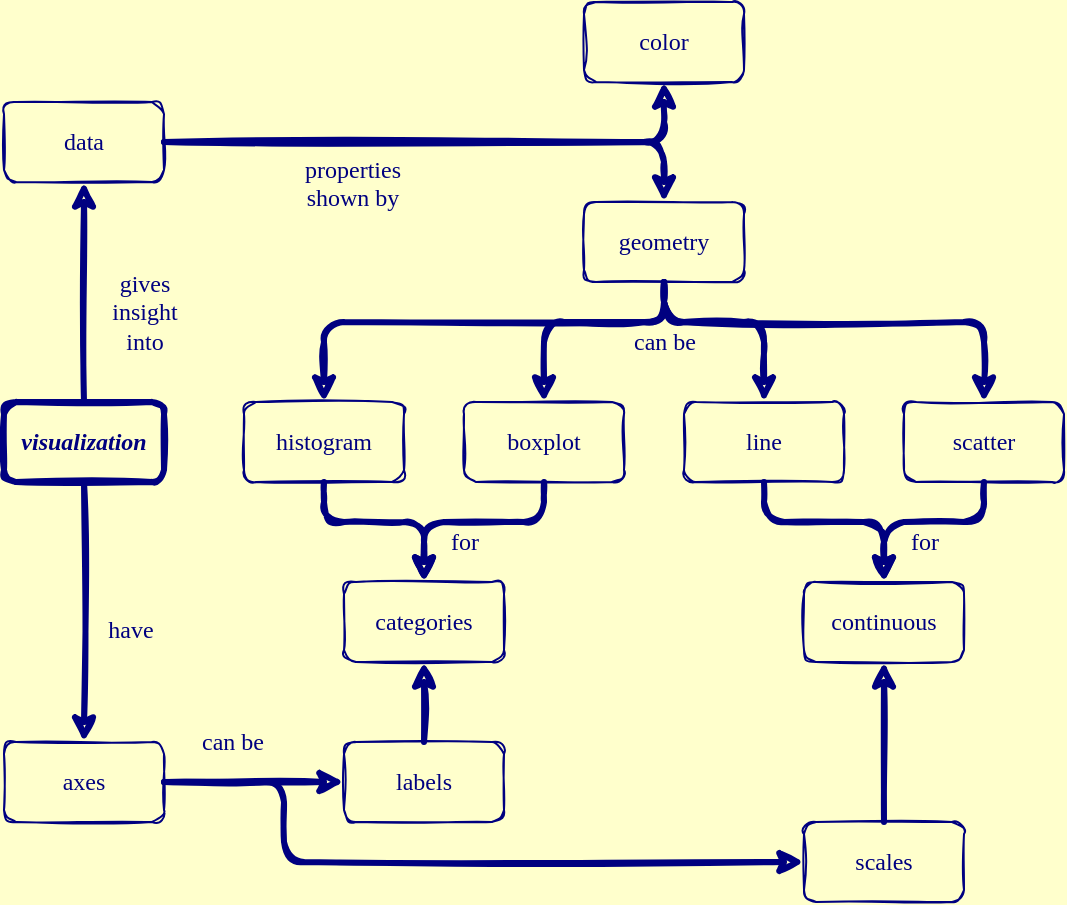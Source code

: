 <mxfile version="13.6.2" type="device"><diagram name="Page-1" id="42789a77-a242-8287-6e28-9cd8cfd52e62"><mxGraphModel dx="946" dy="680" grid="1" gridSize="10" guides="1" tooltips="1" connect="1" arrows="1" fold="1" page="1" pageScale="1" pageWidth="1100" pageHeight="850" background="#FFFFCC" math="0" shadow="0"><root><mxCell id="0"/><mxCell id="1" parent="0"/><mxCell id="02z_vxr1TSbZPnFrDk6E-10" value="properties&lt;br style=&quot;font-size: 12px;&quot;&gt;shown by" style="endArrow=classic;html=1;strokeWidth=3;verticalAlign=top;fontSize=12;labelBackgroundColor=#FFFFCC;fontFamily=Comic Sans MS;align=center;exitX=1;exitY=0.5;exitDx=0;exitDy=0;fontColor=#000080;strokeColor=#000080;entryX=0.5;entryY=0;entryDx=0;entryDy=0;sketch=1;" parent="1" source="PwNoDtCA9NBFFAtqHUVJ-1" target="PwNoDtCA9NBFFAtqHUVJ-2" edge="1"><mxGeometry x="-0.333" width="50" height="50" relative="1" as="geometry"><mxPoint x="50" y="190" as="sourcePoint"/><mxPoint x="40" y="150" as="targetPoint"/><Array as="points"><mxPoint x="370" y="110"/></Array><mxPoint as="offset"/></mxGeometry></mxCell><mxCell id="02z_vxr1TSbZPnFrDk6E-22" value="&lt;font style=&quot;font-size: 12px;&quot;&gt;gives&lt;br style=&quot;font-size: 12px;&quot;&gt;insight&lt;br style=&quot;font-size: 12px;&quot;&gt;into&lt;/font&gt;" style="endArrow=classic;html=1;strokeWidth=3;verticalAlign=top;fontSize=12;labelBackgroundColor=#FFFFCC;fontFamily=Comic Sans MS;align=center;entryX=0.5;entryY=1;entryDx=0;entryDy=0;fontColor=#000080;strokeColor=#000080;exitX=0.5;exitY=0;exitDx=0;exitDy=0;sketch=1;" parent="1" source="02z_vxr1TSbZPnFrDk6E-2" target="PwNoDtCA9NBFFAtqHUVJ-1" edge="1"><mxGeometry x="0.333" y="-30" width="50" height="50" relative="1" as="geometry"><mxPoint x="190" y="230" as="sourcePoint"/><mxPoint x="160" y="260" as="targetPoint"/><Array as="points"/><mxPoint as="offset"/></mxGeometry></mxCell><mxCell id="02z_vxr1TSbZPnFrDk6E-2" value="&lt;i&gt;&lt;b&gt;visualization&lt;/b&gt;&lt;/i&gt;" style="rounded=1;whiteSpace=wrap;html=1;fontSize=12;fontFamily=Comic Sans MS;fillColor=none;labelBackgroundColor=#FFFFCC;fontColor=#000080;strokeColor=#000080;sketch=1;strokeWidth=3;" parent="1" vertex="1"><mxGeometry x="40" y="240" width="80" height="40" as="geometry"/></mxCell><mxCell id="PwNoDtCA9NBFFAtqHUVJ-1" value="data" style="rounded=1;whiteSpace=wrap;html=1;fontSize=12;fontFamily=Comic Sans MS;fillColor=none;labelBackgroundColor=#FFFFCC;fontColor=#000080;strokeColor=#000080;sketch=1;" vertex="1" parent="1"><mxGeometry x="40" y="90" width="80" height="40" as="geometry"/></mxCell><mxCell id="PwNoDtCA9NBFFAtqHUVJ-3" value="color" style="rounded=1;whiteSpace=wrap;html=1;fontSize=12;fontFamily=Comic Sans MS;fillColor=none;labelBackgroundColor=#FFFFCC;fontColor=#000080;strokeColor=#000080;sketch=1;" vertex="1" parent="1"><mxGeometry x="330" y="40" width="80" height="40" as="geometry"/></mxCell><mxCell id="PwNoDtCA9NBFFAtqHUVJ-4" value="" style="endArrow=classic;html=1;strokeWidth=3;verticalAlign=top;fontSize=12;labelBackgroundColor=#FFFFCC;fontFamily=Comic Sans MS;align=center;fontColor=#000080;strokeColor=#000080;entryX=0.5;entryY=1;entryDx=0;entryDy=0;exitX=1;exitY=0.5;exitDx=0;exitDy=0;sketch=1;" edge="1" parent="1" source="PwNoDtCA9NBFFAtqHUVJ-1" target="PwNoDtCA9NBFFAtqHUVJ-3"><mxGeometry x="-0.429" width="50" height="50" relative="1" as="geometry"><mxPoint x="240" y="120" as="sourcePoint"/><mxPoint x="280" y="260" as="targetPoint"/><Array as="points"><mxPoint x="370" y="110"/></Array><mxPoint as="offset"/></mxGeometry></mxCell><mxCell id="PwNoDtCA9NBFFAtqHUVJ-5" value="axes" style="rounded=1;whiteSpace=wrap;html=1;fontSize=12;fontFamily=Comic Sans MS;fillColor=none;labelBackgroundColor=#FFFFCC;fontColor=#000080;strokeColor=#000080;sketch=1;" vertex="1" parent="1"><mxGeometry x="40" y="410" width="80" height="40" as="geometry"/></mxCell><mxCell id="PwNoDtCA9NBFFAtqHUVJ-6" value="categories" style="rounded=1;whiteSpace=wrap;html=1;fontSize=12;fontFamily=Comic Sans MS;fillColor=none;labelBackgroundColor=#FFFFCC;fontColor=#000080;strokeColor=#000080;sketch=1;" vertex="1" parent="1"><mxGeometry x="210" y="330" width="80" height="40" as="geometry"/></mxCell><mxCell id="PwNoDtCA9NBFFAtqHUVJ-7" value="continuous" style="rounded=1;whiteSpace=wrap;html=1;fontSize=12;fontFamily=Comic Sans MS;fillColor=none;labelBackgroundColor=#FFFFCC;fontColor=#000080;strokeColor=#000080;sketch=1;" vertex="1" parent="1"><mxGeometry x="440" y="330" width="80" height="40" as="geometry"/></mxCell><mxCell id="PwNoDtCA9NBFFAtqHUVJ-8" value="labels" style="rounded=1;whiteSpace=wrap;html=1;fontSize=12;fontFamily=Comic Sans MS;fillColor=none;labelBackgroundColor=#FFFFCC;fontColor=#000080;strokeColor=#000080;sketch=1;" vertex="1" parent="1"><mxGeometry x="210" y="410" width="80" height="40" as="geometry"/></mxCell><mxCell id="PwNoDtCA9NBFFAtqHUVJ-9" value="scales" style="rounded=1;whiteSpace=wrap;html=1;fontSize=12;fontFamily=Comic Sans MS;fillColor=none;labelBackgroundColor=#FFFFCC;fontColor=#000080;strokeColor=#000080;sketch=1;" vertex="1" parent="1"><mxGeometry x="440" y="450" width="80" height="40" as="geometry"/></mxCell><mxCell id="PwNoDtCA9NBFFAtqHUVJ-12" value="&lt;font style=&quot;font-size: 12px;&quot;&gt;have&lt;/font&gt;" style="endArrow=classic;html=1;strokeWidth=3;verticalAlign=top;fontSize=12;labelBackgroundColor=#FFFFCC;fontFamily=Comic Sans MS;align=center;entryX=0.5;entryY=0;entryDx=0;entryDy=0;fontColor=#000080;strokeColor=#000080;exitX=0.5;exitY=1;exitDx=0;exitDy=0;sketch=1;" edge="1" parent="1" source="02z_vxr1TSbZPnFrDk6E-2" target="PwNoDtCA9NBFFAtqHUVJ-5"><mxGeometry x="-0.082" y="23" width="50" height="50" relative="1" as="geometry"><mxPoint x="280" y="100" as="sourcePoint"/><mxPoint x="320" y="140" as="targetPoint"/><Array as="points"/><mxPoint as="offset"/></mxGeometry></mxCell><mxCell id="PwNoDtCA9NBFFAtqHUVJ-2" value="geometry" style="rounded=1;whiteSpace=wrap;html=1;fontSize=12;fontFamily=Comic Sans MS;fillColor=none;labelBackgroundColor=#FFFFCC;fontColor=#000080;strokeColor=#000080;sketch=1;" vertex="1" parent="1"><mxGeometry x="330" y="140" width="80" height="40" as="geometry"/></mxCell><mxCell id="PwNoDtCA9NBFFAtqHUVJ-16" value="histogram" style="rounded=1;whiteSpace=wrap;html=1;fontSize=12;fontFamily=Comic Sans MS;fillColor=none;labelBackgroundColor=#FFFFCC;fontColor=#000080;strokeColor=#000080;sketch=1;" vertex="1" parent="1"><mxGeometry x="160" y="240" width="80" height="40" as="geometry"/></mxCell><mxCell id="PwNoDtCA9NBFFAtqHUVJ-17" value="scatter" style="rounded=1;whiteSpace=wrap;html=1;fontSize=12;fontFamily=Comic Sans MS;fillColor=none;labelBackgroundColor=#FFFFCC;fontColor=#000080;strokeColor=#000080;sketch=1;" vertex="1" parent="1"><mxGeometry x="490" y="240" width="80" height="40" as="geometry"/></mxCell><mxCell id="PwNoDtCA9NBFFAtqHUVJ-18" value="line" style="rounded=1;whiteSpace=wrap;html=1;fontSize=12;fontFamily=Comic Sans MS;fillColor=none;labelBackgroundColor=#FFFFCC;fontColor=#000080;strokeColor=#000080;sketch=1;" vertex="1" parent="1"><mxGeometry x="380" y="240" width="80" height="40" as="geometry"/></mxCell><mxCell id="PwNoDtCA9NBFFAtqHUVJ-19" value="boxplot" style="rounded=1;whiteSpace=wrap;html=1;fontSize=12;fontFamily=Comic Sans MS;fillColor=none;labelBackgroundColor=#FFFFCC;fontColor=#000080;strokeColor=#000080;sketch=1;" vertex="1" parent="1"><mxGeometry x="270" y="240" width="80" height="40" as="geometry"/></mxCell><mxCell id="PwNoDtCA9NBFFAtqHUVJ-20" value="" style="endArrow=classic;html=1;exitX=1;exitY=0.5;exitDx=0;exitDy=0;entryX=0;entryY=0.5;entryDx=0;entryDy=0;sketch=1;fontFamily=Comic Sans MS;fontSize=12;strokeColor=#000080;strokeWidth=3;labelBackgroundColor=#FFFFCC;" edge="1" parent="1" source="PwNoDtCA9NBFFAtqHUVJ-5" target="PwNoDtCA9NBFFAtqHUVJ-8"><mxGeometry width="50" height="50" relative="1" as="geometry"><mxPoint x="300" y="260" as="sourcePoint"/><mxPoint x="350" y="210" as="targetPoint"/></mxGeometry></mxCell><mxCell id="PwNoDtCA9NBFFAtqHUVJ-21" value="" style="endArrow=classic;html=1;exitX=1;exitY=0.5;exitDx=0;exitDy=0;entryX=0;entryY=0.5;entryDx=0;entryDy=0;sketch=1;fontFamily=Comic Sans MS;fontSize=12;strokeColor=#000080;strokeWidth=3;labelBackgroundColor=#FFFFCC;" edge="1" parent="1" source="PwNoDtCA9NBFFAtqHUVJ-5" target="PwNoDtCA9NBFFAtqHUVJ-9"><mxGeometry width="50" height="50" relative="1" as="geometry"><mxPoint x="140" y="440" as="sourcePoint"/><mxPoint x="190" y="440" as="targetPoint"/><Array as="points"><mxPoint x="180" y="430"/><mxPoint x="180" y="470"/></Array></mxGeometry></mxCell><mxCell id="PwNoDtCA9NBFFAtqHUVJ-35" value="&lt;font color=&quot;#000080&quot; style=&quot;&quot;&gt;can be&lt;/font&gt;" style="edgeLabel;html=1;align=center;verticalAlign=middle;resizable=0;points=[];fontSize=12;fontFamily=Comic Sans MS;labelBackgroundColor=#FFFFCC;" vertex="1" connectable="0" parent="PwNoDtCA9NBFFAtqHUVJ-21"><mxGeometry x="-0.811" y="-1" relative="1" as="geometry"><mxPoint y="-21" as="offset"/></mxGeometry></mxCell><mxCell id="PwNoDtCA9NBFFAtqHUVJ-22" value="" style="endArrow=classic;html=1;exitX=0.5;exitY=0;exitDx=0;exitDy=0;entryX=0.5;entryY=1;entryDx=0;entryDy=0;sketch=1;fontFamily=Comic Sans MS;fontSize=12;strokeWidth=3;strokeColor=#000080;labelBackgroundColor=#FFFFCC;" edge="1" parent="1" source="PwNoDtCA9NBFFAtqHUVJ-8" target="PwNoDtCA9NBFFAtqHUVJ-6"><mxGeometry width="50" height="50" relative="1" as="geometry"><mxPoint x="300" y="260" as="sourcePoint"/><mxPoint x="350" y="210" as="targetPoint"/></mxGeometry></mxCell><mxCell id="PwNoDtCA9NBFFAtqHUVJ-23" value="" style="endArrow=classic;html=1;exitX=0.5;exitY=0;exitDx=0;exitDy=0;entryX=0.5;entryY=1;entryDx=0;entryDy=0;sketch=1;fontFamily=Comic Sans MS;fontSize=12;strokeColor=#000080;strokeWidth=3;labelBackgroundColor=#FFFFCC;" edge="1" parent="1" source="PwNoDtCA9NBFFAtqHUVJ-9" target="PwNoDtCA9NBFFAtqHUVJ-7"><mxGeometry width="50" height="50" relative="1" as="geometry"><mxPoint x="350" y="420" as="sourcePoint"/><mxPoint x="350" y="380" as="targetPoint"/></mxGeometry></mxCell><mxCell id="PwNoDtCA9NBFFAtqHUVJ-24" value="" style="endArrow=classic;html=1;exitX=0.5;exitY=1;exitDx=0;exitDy=0;entryX=0.5;entryY=0;entryDx=0;entryDy=0;sketch=1;fontFamily=Comic Sans MS;fontSize=12;strokeColor=#000080;strokeWidth=3;labelBackgroundColor=#FFFFCC;" edge="1" parent="1" source="PwNoDtCA9NBFFAtqHUVJ-16" target="PwNoDtCA9NBFFAtqHUVJ-6"><mxGeometry width="50" height="50" relative="1" as="geometry"><mxPoint x="260" y="420" as="sourcePoint"/><mxPoint x="260" y="380" as="targetPoint"/><Array as="points"><mxPoint x="200" y="300"/><mxPoint x="250" y="300"/></Array></mxGeometry></mxCell><mxCell id="PwNoDtCA9NBFFAtqHUVJ-25" value="" style="endArrow=classic;html=1;exitX=0.5;exitY=1;exitDx=0;exitDy=0;entryX=0.5;entryY=0;entryDx=0;entryDy=0;sketch=1;fontFamily=Comic Sans MS;fontSize=12;strokeColor=#000080;strokeWidth=3;labelBackgroundColor=#FFFFCC;" edge="1" parent="1" source="PwNoDtCA9NBFFAtqHUVJ-19" target="PwNoDtCA9NBFFAtqHUVJ-6"><mxGeometry width="50" height="50" relative="1" as="geometry"><mxPoint x="210" y="280" as="sourcePoint"/><mxPoint x="260" y="340" as="targetPoint"/><Array as="points"><mxPoint x="310" y="300"/><mxPoint x="250" y="300"/></Array></mxGeometry></mxCell><mxCell id="PwNoDtCA9NBFFAtqHUVJ-33" value="&lt;font color=&quot;#000080&quot; style=&quot;&quot;&gt;for&lt;/font&gt;" style="edgeLabel;html=1;align=center;verticalAlign=middle;resizable=0;points=[];fontSize=12;fontFamily=Comic Sans MS;labelBackgroundColor=#FFFFCC;" vertex="1" connectable="0" parent="PwNoDtCA9NBFFAtqHUVJ-25"><mxGeometry x="-0.164" y="3" relative="1" as="geometry"><mxPoint x="-14" y="7" as="offset"/></mxGeometry></mxCell><mxCell id="PwNoDtCA9NBFFAtqHUVJ-26" value="" style="endArrow=classic;html=1;exitX=0.5;exitY=1;exitDx=0;exitDy=0;entryX=0.5;entryY=0;entryDx=0;entryDy=0;sketch=1;fontFamily=Comic Sans MS;fontSize=12;strokeColor=#000080;strokeWidth=3;labelBackgroundColor=#FFFFCC;" edge="1" parent="1" source="PwNoDtCA9NBFFAtqHUVJ-18" target="PwNoDtCA9NBFFAtqHUVJ-7"><mxGeometry width="50" height="50" relative="1" as="geometry"><mxPoint x="320" y="280" as="sourcePoint"/><mxPoint x="260" y="340" as="targetPoint"/><Array as="points"><mxPoint x="420" y="300"/><mxPoint x="480" y="300"/></Array></mxGeometry></mxCell><mxCell id="PwNoDtCA9NBFFAtqHUVJ-27" value="" style="endArrow=classic;html=1;exitX=0.5;exitY=1;exitDx=0;exitDy=0;entryX=0.5;entryY=0;entryDx=0;entryDy=0;sketch=1;fontFamily=Comic Sans MS;fontSize=12;strokeColor=#000080;strokeWidth=3;labelBackgroundColor=#FFFFCC;" edge="1" parent="1" source="PwNoDtCA9NBFFAtqHUVJ-17" target="PwNoDtCA9NBFFAtqHUVJ-7"><mxGeometry width="50" height="50" relative="1" as="geometry"><mxPoint x="430" y="280" as="sourcePoint"/><mxPoint x="490" y="340" as="targetPoint"/><Array as="points"><mxPoint x="530" y="300"/><mxPoint x="480" y="300"/></Array></mxGeometry></mxCell><mxCell id="PwNoDtCA9NBFFAtqHUVJ-34" value="&lt;span style=&quot;&quot;&gt;&lt;font color=&quot;#000080&quot;&gt;for&lt;/font&gt;&lt;/span&gt;" style="edgeLabel;html=1;align=center;verticalAlign=middle;resizable=0;points=[];fontSize=12;fontFamily=Comic Sans MS;labelBackgroundColor=#FFFFCC;" vertex="1" connectable="0" parent="PwNoDtCA9NBFFAtqHUVJ-27"><mxGeometry x="-0.2" y="-2" relative="1" as="geometry"><mxPoint x="-10" y="12" as="offset"/></mxGeometry></mxCell><mxCell id="PwNoDtCA9NBFFAtqHUVJ-28" value="" style="endArrow=classic;html=1;exitX=0.5;exitY=1;exitDx=0;exitDy=0;entryX=0.5;entryY=0;entryDx=0;entryDy=0;sketch=1;fontFamily=Comic Sans MS;fontSize=12;strokeColor=#000080;strokeWidth=3;labelBackgroundColor=#FFFFCC;" edge="1" parent="1" source="PwNoDtCA9NBFFAtqHUVJ-2" target="PwNoDtCA9NBFFAtqHUVJ-18"><mxGeometry width="50" height="50" relative="1" as="geometry"><mxPoint x="210" y="280" as="sourcePoint"/><mxPoint x="260" y="340" as="targetPoint"/><Array as="points"><mxPoint x="370" y="200"/><mxPoint x="420" y="200"/></Array></mxGeometry></mxCell><mxCell id="PwNoDtCA9NBFFAtqHUVJ-29" value="" style="endArrow=classic;html=1;sketch=1;fontFamily=Comic Sans MS;fontSize=12;strokeColor=#000080;strokeWidth=3;labelBackgroundColor=#FFFFCC;" edge="1" parent="1" target="PwNoDtCA9NBFFAtqHUVJ-17"><mxGeometry width="50" height="50" relative="1" as="geometry"><mxPoint x="370" y="180" as="sourcePoint"/><mxPoint x="430" y="240" as="targetPoint"/><Array as="points"><mxPoint x="370" y="200"/><mxPoint x="530" y="200"/></Array></mxGeometry></mxCell><mxCell id="PwNoDtCA9NBFFAtqHUVJ-32" value="&lt;span style=&quot;&quot;&gt;&lt;font color=&quot;#000080&quot;&gt;can be&lt;/font&gt;&lt;/span&gt;" style="edgeLabel;html=1;align=center;verticalAlign=middle;resizable=0;points=[];fontSize=12;fontFamily=Comic Sans MS;labelBackgroundColor=#FFFFCC;" vertex="1" connectable="0" parent="PwNoDtCA9NBFFAtqHUVJ-29"><mxGeometry x="0.064" y="3" relative="1" as="geometry"><mxPoint x="-97" y="13" as="offset"/></mxGeometry></mxCell><mxCell id="PwNoDtCA9NBFFAtqHUVJ-30" value="" style="endArrow=classic;html=1;entryX=0.5;entryY=0;entryDx=0;entryDy=0;sketch=1;fontFamily=Comic Sans MS;fontSize=12;strokeColor=#000080;strokeWidth=3;labelBackgroundColor=#FFFFCC;" edge="1" parent="1" target="PwNoDtCA9NBFFAtqHUVJ-19"><mxGeometry width="50" height="50" relative="1" as="geometry"><mxPoint x="370" y="180" as="sourcePoint"/><mxPoint x="430" y="240" as="targetPoint"/><Array as="points"><mxPoint x="370" y="200"/><mxPoint x="310" y="200"/></Array></mxGeometry></mxCell><mxCell id="PwNoDtCA9NBFFAtqHUVJ-31" value="" style="endArrow=classic;html=1;entryX=0.5;entryY=0;entryDx=0;entryDy=0;sketch=1;fontFamily=Comic Sans MS;fontSize=12;strokeColor=#000080;strokeWidth=3;labelBackgroundColor=#FFFFCC;" edge="1" parent="1" target="PwNoDtCA9NBFFAtqHUVJ-16"><mxGeometry width="50" height="50" relative="1" as="geometry"><mxPoint x="370" y="180" as="sourcePoint"/><mxPoint x="320" y="240" as="targetPoint"/><Array as="points"><mxPoint x="370" y="200"/><mxPoint x="200" y="200"/></Array></mxGeometry></mxCell></root></mxGraphModel></diagram></mxfile>
